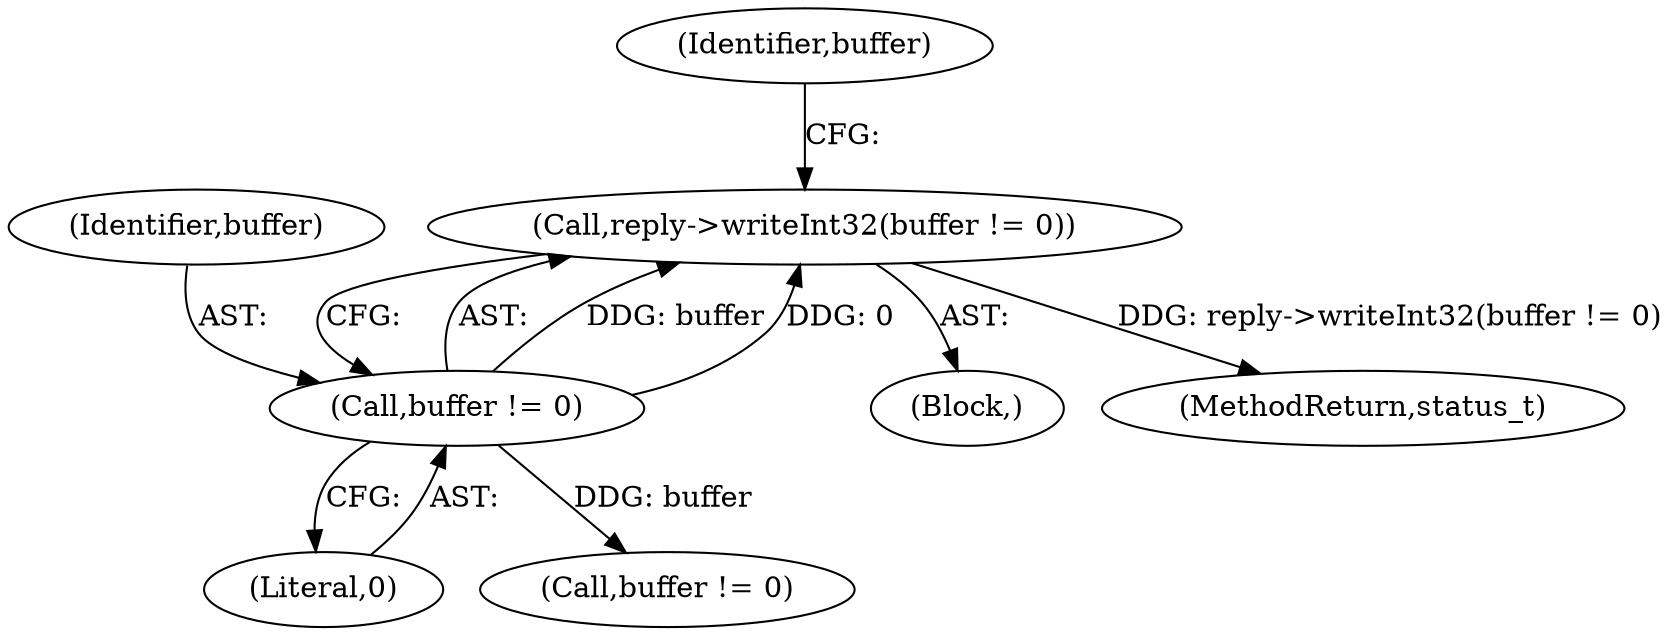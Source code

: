 digraph "0_Android_a30d7d90c4f718e46fb41a99b3d52800e1011b73_0@API" {
"1000127" [label="(Call,reply->writeInt32(buffer != 0))"];
"1000128" [label="(Call,buffer != 0)"];
"1000596" [label="(MethodReturn,status_t)"];
"1000129" [label="(Identifier,buffer)"];
"1000128" [label="(Call,buffer != 0)"];
"1000110" [label="(Block,)"];
"1000133" [label="(Identifier,buffer)"];
"1000127" [label="(Call,reply->writeInt32(buffer != 0))"];
"1000130" [label="(Literal,0)"];
"1000132" [label="(Call,buffer != 0)"];
"1000127" -> "1000110"  [label="AST: "];
"1000127" -> "1000128"  [label="CFG: "];
"1000128" -> "1000127"  [label="AST: "];
"1000133" -> "1000127"  [label="CFG: "];
"1000127" -> "1000596"  [label="DDG: reply->writeInt32(buffer != 0)"];
"1000128" -> "1000127"  [label="DDG: buffer"];
"1000128" -> "1000127"  [label="DDG: 0"];
"1000128" -> "1000130"  [label="CFG: "];
"1000129" -> "1000128"  [label="AST: "];
"1000130" -> "1000128"  [label="AST: "];
"1000128" -> "1000132"  [label="DDG: buffer"];
}
